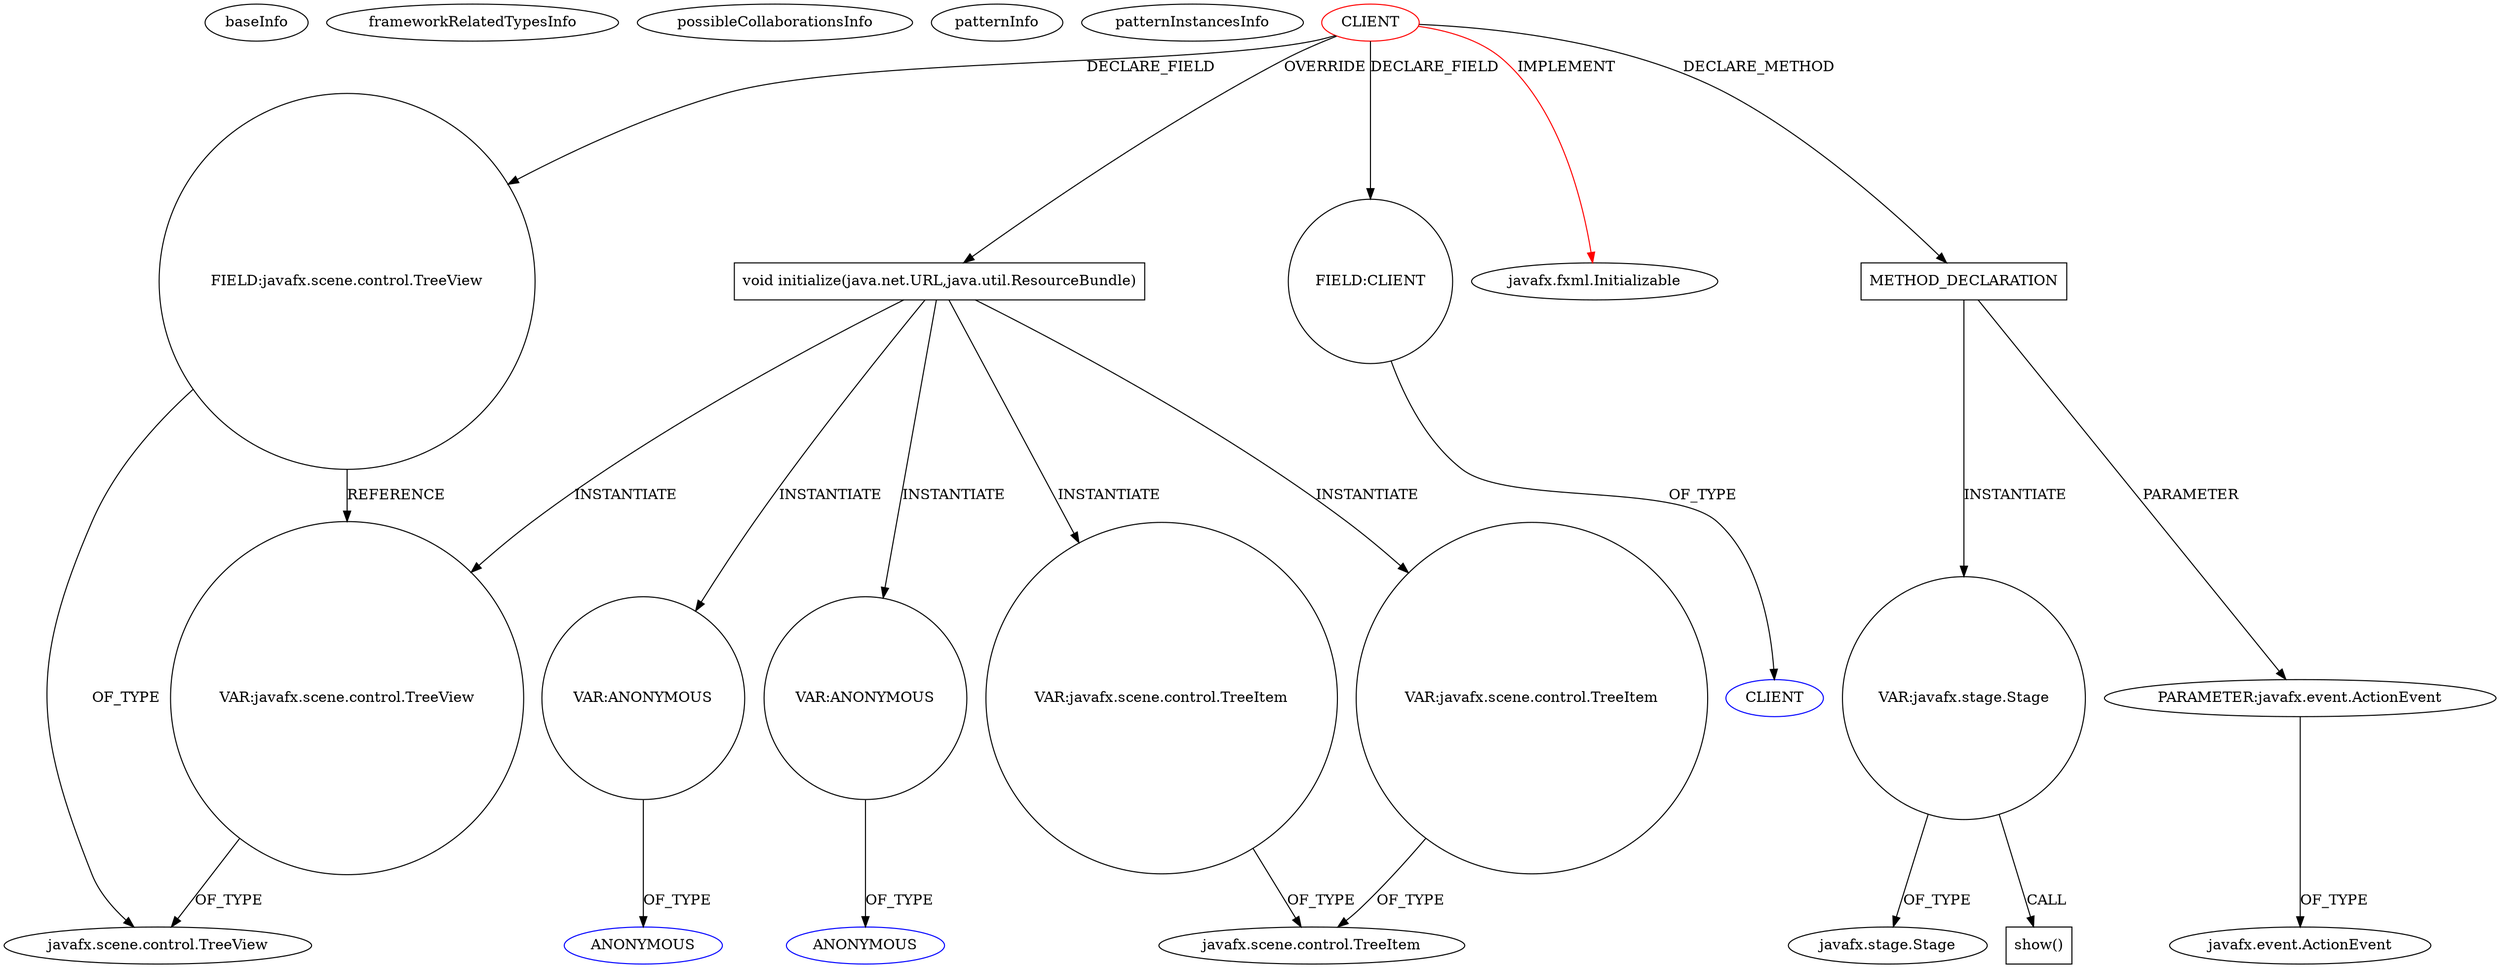 digraph {
baseInfo[graphId=3273,category="pattern",isAnonymous=false,possibleRelation=false]
frameworkRelatedTypesInfo[0="javafx.fxml.Initializable"]
possibleCollaborationsInfo[]
patternInfo[frequency=2.0,patternRootClient=0]
patternInstancesInfo[0="LichuanLu-ShunUI-FX~/LichuanLu-ShunUI-FX/ShunUI-FX-master/src/controllers/Controller.java~Controller~779",1="iimayconii-bancodedados~/iimayconii-bancodedados/bancodedados-master/src/br/edu/uft/appViewController.java~appViewController~3113"]
17[label="FIELD:javafx.scene.control.TreeView",vertexType="FIELD_DECLARATION",isFrameworkType=false,shape=circle]
0[label="CLIENT",vertexType="ROOT_CLIENT_CLASS_DECLARATION",isFrameworkType=false,color=red]
19[label="FIELD:CLIENT",vertexType="FIELD_DECLARATION",isFrameworkType=false,shape=circle]
1[label="javafx.fxml.Initializable",vertexType="FRAMEWORK_INTERFACE_TYPE",isFrameworkType=false]
22[label="void initialize(java.net.URL,java.util.ResourceBundle)",vertexType="OVERRIDING_METHOD_DECLARATION",isFrameworkType=false,shape=box]
486[label="VAR:javafx.scene.control.TreeView",vertexType="VARIABLE_EXPRESION",isFrameworkType=false,shape=circle]
20[label="CLIENT",vertexType="REFERENCE_CLIENT_CLASS_DECLARATION",isFrameworkType=false,color=blue]
87[label="VAR:ANONYMOUS",vertexType="VARIABLE_EXPRESION",isFrameworkType=false,shape=circle]
88[label="ANONYMOUS",vertexType="REFERENCE_ANONYMOUS_DECLARATION",isFrameworkType=false,color=blue]
56[label="VAR:ANONYMOUS",vertexType="VARIABLE_EXPRESION",isFrameworkType=false,shape=circle]
57[label="ANONYMOUS",vertexType="REFERENCE_ANONYMOUS_DECLARATION",isFrameworkType=false,color=blue]
491[label="METHOD_DECLARATION",vertexType="CLIENT_METHOD_DECLARATION",isFrameworkType=false,shape=box]
506[label="VAR:javafx.stage.Stage",vertexType="VARIABLE_EXPRESION",isFrameworkType=false,shape=circle]
5[label="javafx.stage.Stage",vertexType="FRAMEWORK_CLASS_TYPE",isFrameworkType=false]
18[label="javafx.scene.control.TreeView",vertexType="FRAMEWORK_CLASS_TYPE",isFrameworkType=false]
507[label="show()",vertexType="INSIDE_CALL",isFrameworkType=false,shape=box]
492[label="PARAMETER:javafx.event.ActionEvent",vertexType="PARAMETER_DECLARATION",isFrameworkType=false]
493[label="javafx.event.ActionEvent",vertexType="FRAMEWORK_CLASS_TYPE",isFrameworkType=false]
457[label="VAR:javafx.scene.control.TreeItem",vertexType="VARIABLE_EXPRESION",isFrameworkType=false,shape=circle]
453[label="javafx.scene.control.TreeItem",vertexType="FRAMEWORK_CLASS_TYPE",isFrameworkType=false]
470[label="VAR:javafx.scene.control.TreeItem",vertexType="VARIABLE_EXPRESION",isFrameworkType=false,shape=circle]
0->17[label="DECLARE_FIELD"]
87->88[label="OF_TYPE"]
0->19[label="DECLARE_FIELD"]
22->470[label="INSTANTIATE"]
22->87[label="INSTANTIATE"]
0->22[label="OVERRIDE"]
19->20[label="OF_TYPE"]
17->18[label="OF_TYPE"]
22->486[label="INSTANTIATE"]
0->1[label="IMPLEMENT",color=red]
470->453[label="OF_TYPE"]
0->491[label="DECLARE_METHOD"]
486->18[label="OF_TYPE"]
56->57[label="OF_TYPE"]
491->492[label="PARAMETER"]
457->453[label="OF_TYPE"]
22->457[label="INSTANTIATE"]
17->486[label="REFERENCE"]
492->493[label="OF_TYPE"]
22->56[label="INSTANTIATE"]
506->5[label="OF_TYPE"]
491->506[label="INSTANTIATE"]
506->507[label="CALL"]
}
